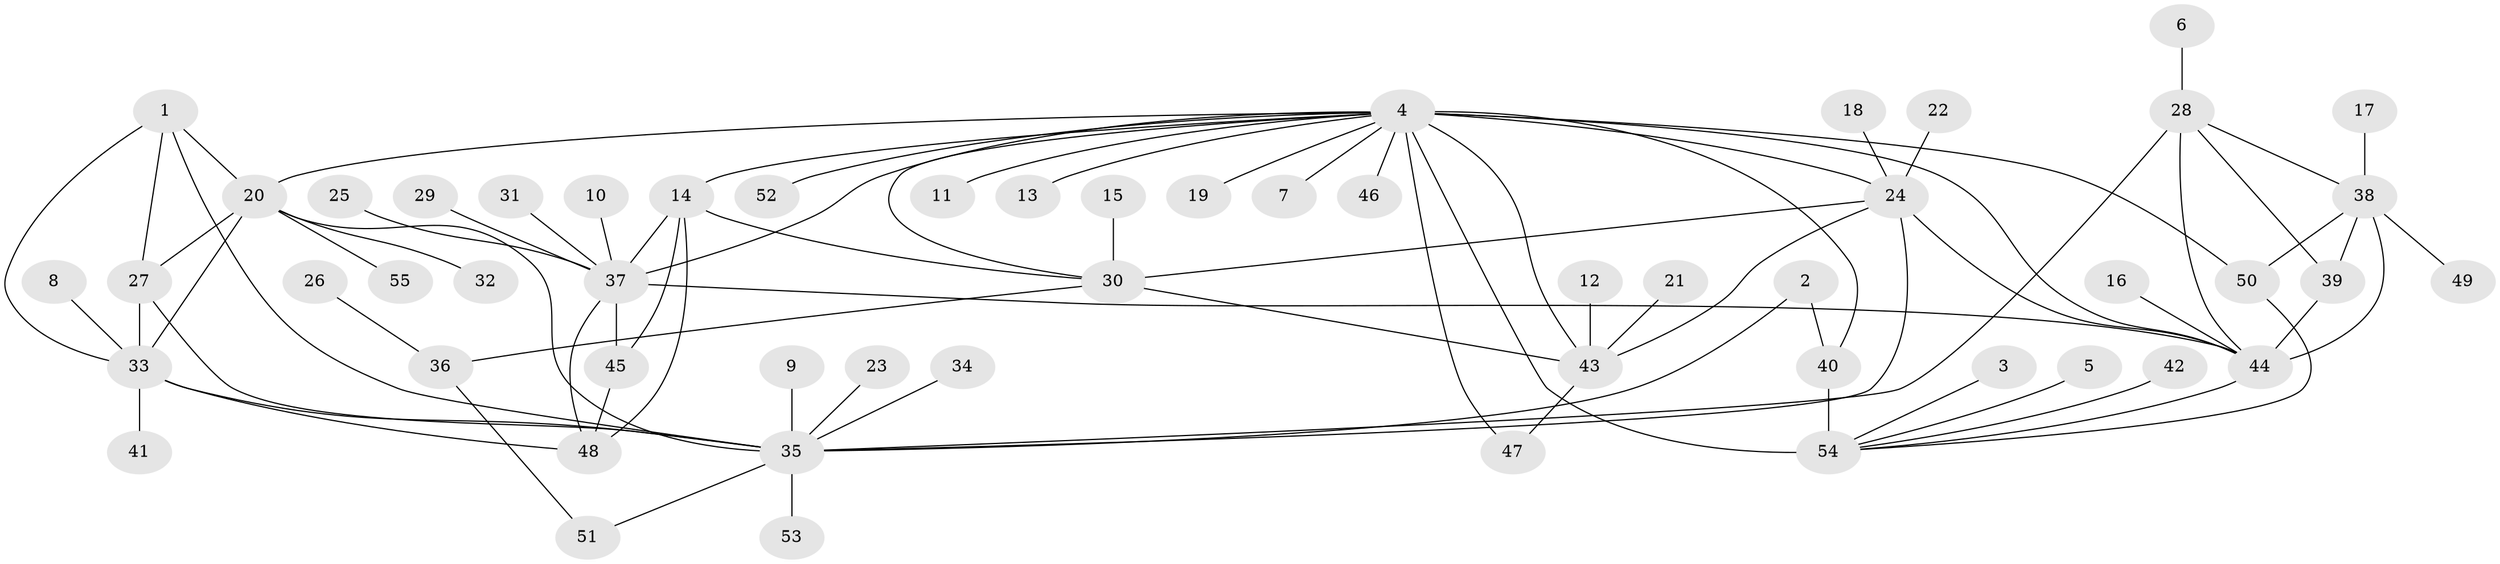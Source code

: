 // original degree distribution, {10: 0.01818181818181818, 13: 0.00909090909090909, 6: 0.03636363636363636, 7: 0.05454545454545454, 9: 0.03636363636363636, 5: 0.01818181818181818, 8: 0.02727272727272727, 4: 0.02727272727272727, 11: 0.00909090909090909, 12: 0.00909090909090909, 2: 0.15454545454545454, 1: 0.5727272727272728, 3: 0.02727272727272727}
// Generated by graph-tools (version 1.1) at 2025/26/03/09/25 03:26:46]
// undirected, 55 vertices, 83 edges
graph export_dot {
graph [start="1"]
  node [color=gray90,style=filled];
  1;
  2;
  3;
  4;
  5;
  6;
  7;
  8;
  9;
  10;
  11;
  12;
  13;
  14;
  15;
  16;
  17;
  18;
  19;
  20;
  21;
  22;
  23;
  24;
  25;
  26;
  27;
  28;
  29;
  30;
  31;
  32;
  33;
  34;
  35;
  36;
  37;
  38;
  39;
  40;
  41;
  42;
  43;
  44;
  45;
  46;
  47;
  48;
  49;
  50;
  51;
  52;
  53;
  54;
  55;
  1 -- 20 [weight=1.0];
  1 -- 27 [weight=1.0];
  1 -- 33 [weight=1.0];
  1 -- 35 [weight=1.0];
  2 -- 35 [weight=1.0];
  2 -- 40 [weight=1.0];
  3 -- 54 [weight=1.0];
  4 -- 7 [weight=1.0];
  4 -- 11 [weight=1.0];
  4 -- 13 [weight=1.0];
  4 -- 14 [weight=2.0];
  4 -- 19 [weight=1.0];
  4 -- 20 [weight=1.0];
  4 -- 24 [weight=2.0];
  4 -- 30 [weight=1.0];
  4 -- 37 [weight=2.0];
  4 -- 40 [weight=2.0];
  4 -- 43 [weight=1.0];
  4 -- 44 [weight=1.0];
  4 -- 46 [weight=1.0];
  4 -- 47 [weight=1.0];
  4 -- 50 [weight=1.0];
  4 -- 52 [weight=1.0];
  4 -- 54 [weight=4.0];
  5 -- 54 [weight=1.0];
  6 -- 28 [weight=1.0];
  8 -- 33 [weight=1.0];
  9 -- 35 [weight=1.0];
  10 -- 37 [weight=1.0];
  12 -- 43 [weight=1.0];
  14 -- 30 [weight=1.0];
  14 -- 37 [weight=1.0];
  14 -- 45 [weight=2.0];
  14 -- 48 [weight=1.0];
  15 -- 30 [weight=1.0];
  16 -- 44 [weight=1.0];
  17 -- 38 [weight=1.0];
  18 -- 24 [weight=1.0];
  20 -- 27 [weight=1.0];
  20 -- 32 [weight=1.0];
  20 -- 33 [weight=1.0];
  20 -- 35 [weight=1.0];
  20 -- 55 [weight=1.0];
  21 -- 43 [weight=1.0];
  22 -- 24 [weight=1.0];
  23 -- 35 [weight=1.0];
  24 -- 30 [weight=2.0];
  24 -- 35 [weight=1.0];
  24 -- 43 [weight=2.0];
  24 -- 44 [weight=1.0];
  25 -- 37 [weight=1.0];
  26 -- 36 [weight=1.0];
  27 -- 33 [weight=1.0];
  27 -- 35 [weight=1.0];
  28 -- 35 [weight=1.0];
  28 -- 38 [weight=1.0];
  28 -- 39 [weight=1.0];
  28 -- 44 [weight=2.0];
  29 -- 37 [weight=1.0];
  30 -- 36 [weight=1.0];
  30 -- 43 [weight=1.0];
  31 -- 37 [weight=1.0];
  33 -- 35 [weight=1.0];
  33 -- 41 [weight=1.0];
  33 -- 48 [weight=2.0];
  34 -- 35 [weight=1.0];
  35 -- 51 [weight=1.0];
  35 -- 53 [weight=1.0];
  36 -- 51 [weight=1.0];
  37 -- 44 [weight=1.0];
  37 -- 45 [weight=2.0];
  37 -- 48 [weight=1.0];
  38 -- 39 [weight=1.0];
  38 -- 44 [weight=2.0];
  38 -- 49 [weight=1.0];
  38 -- 50 [weight=1.0];
  39 -- 44 [weight=2.0];
  40 -- 54 [weight=2.0];
  42 -- 54 [weight=1.0];
  43 -- 47 [weight=1.0];
  44 -- 54 [weight=1.0];
  45 -- 48 [weight=2.0];
  50 -- 54 [weight=1.0];
}
